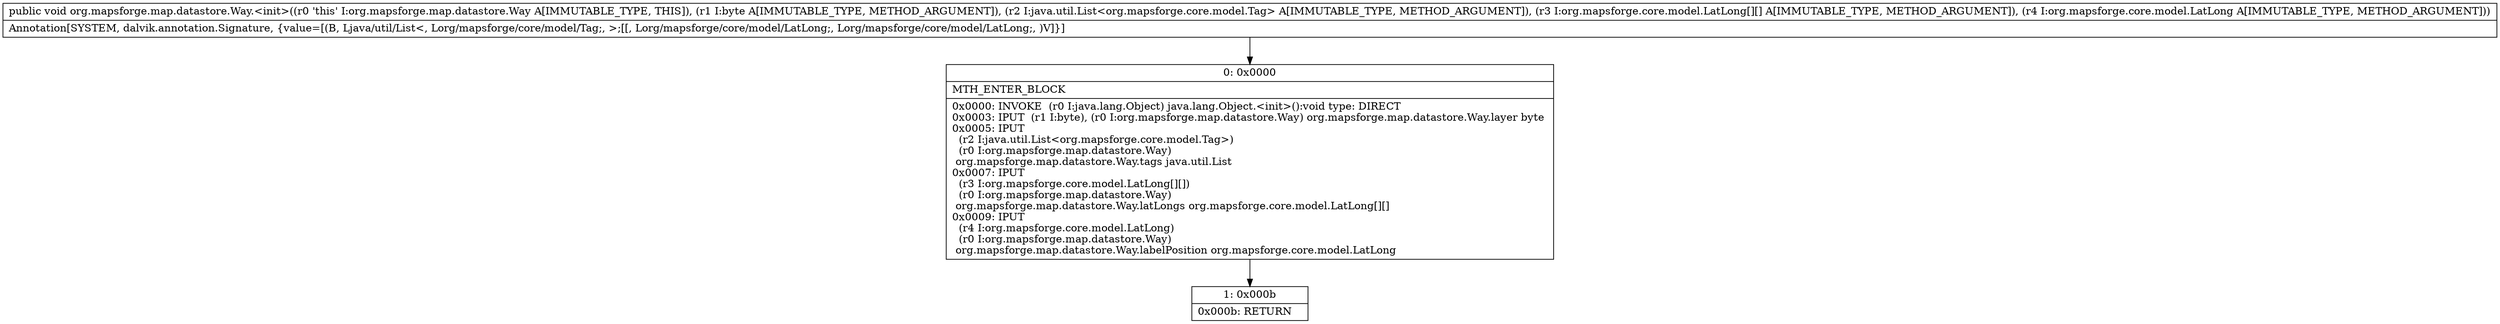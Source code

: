 digraph "CFG fororg.mapsforge.map.datastore.Way.\<init\>(BLjava\/util\/List;[[Lorg\/mapsforge\/core\/model\/LatLong;Lorg\/mapsforge\/core\/model\/LatLong;)V" {
Node_0 [shape=record,label="{0\:\ 0x0000|MTH_ENTER_BLOCK\l|0x0000: INVOKE  (r0 I:java.lang.Object) java.lang.Object.\<init\>():void type: DIRECT \l0x0003: IPUT  (r1 I:byte), (r0 I:org.mapsforge.map.datastore.Way) org.mapsforge.map.datastore.Way.layer byte \l0x0005: IPUT  \l  (r2 I:java.util.List\<org.mapsforge.core.model.Tag\>)\l  (r0 I:org.mapsforge.map.datastore.Way)\l org.mapsforge.map.datastore.Way.tags java.util.List \l0x0007: IPUT  \l  (r3 I:org.mapsforge.core.model.LatLong[][])\l  (r0 I:org.mapsforge.map.datastore.Way)\l org.mapsforge.map.datastore.Way.latLongs org.mapsforge.core.model.LatLong[][] \l0x0009: IPUT  \l  (r4 I:org.mapsforge.core.model.LatLong)\l  (r0 I:org.mapsforge.map.datastore.Way)\l org.mapsforge.map.datastore.Way.labelPosition org.mapsforge.core.model.LatLong \l}"];
Node_1 [shape=record,label="{1\:\ 0x000b|0x000b: RETURN   \l}"];
MethodNode[shape=record,label="{public void org.mapsforge.map.datastore.Way.\<init\>((r0 'this' I:org.mapsforge.map.datastore.Way A[IMMUTABLE_TYPE, THIS]), (r1 I:byte A[IMMUTABLE_TYPE, METHOD_ARGUMENT]), (r2 I:java.util.List\<org.mapsforge.core.model.Tag\> A[IMMUTABLE_TYPE, METHOD_ARGUMENT]), (r3 I:org.mapsforge.core.model.LatLong[][] A[IMMUTABLE_TYPE, METHOD_ARGUMENT]), (r4 I:org.mapsforge.core.model.LatLong A[IMMUTABLE_TYPE, METHOD_ARGUMENT]))  | Annotation[SYSTEM, dalvik.annotation.Signature, \{value=[(B, Ljava\/util\/List\<, Lorg\/mapsforge\/core\/model\/Tag;, \>;[[, Lorg\/mapsforge\/core\/model\/LatLong;, Lorg\/mapsforge\/core\/model\/LatLong;, )V]\}]\l}"];
MethodNode -> Node_0;
Node_0 -> Node_1;
}

